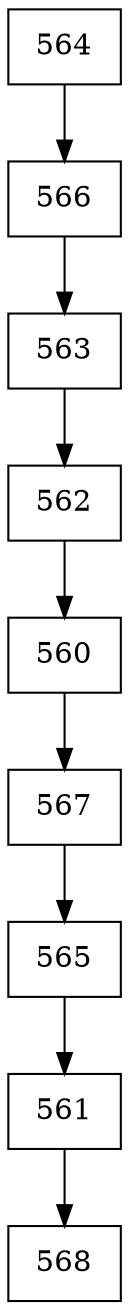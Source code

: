 digraph G {
  node [shape=record];
  node0 [label="{564}"];
  node0 -> node1;
  node1 [label="{566}"];
  node1 -> node2;
  node2 [label="{563}"];
  node2 -> node3;
  node3 [label="{562}"];
  node3 -> node4;
  node4 [label="{560}"];
  node4 -> node5;
  node5 [label="{567}"];
  node5 -> node6;
  node6 [label="{565}"];
  node6 -> node7;
  node7 [label="{561}"];
  node7 -> node8;
  node8 [label="{568}"];
}
